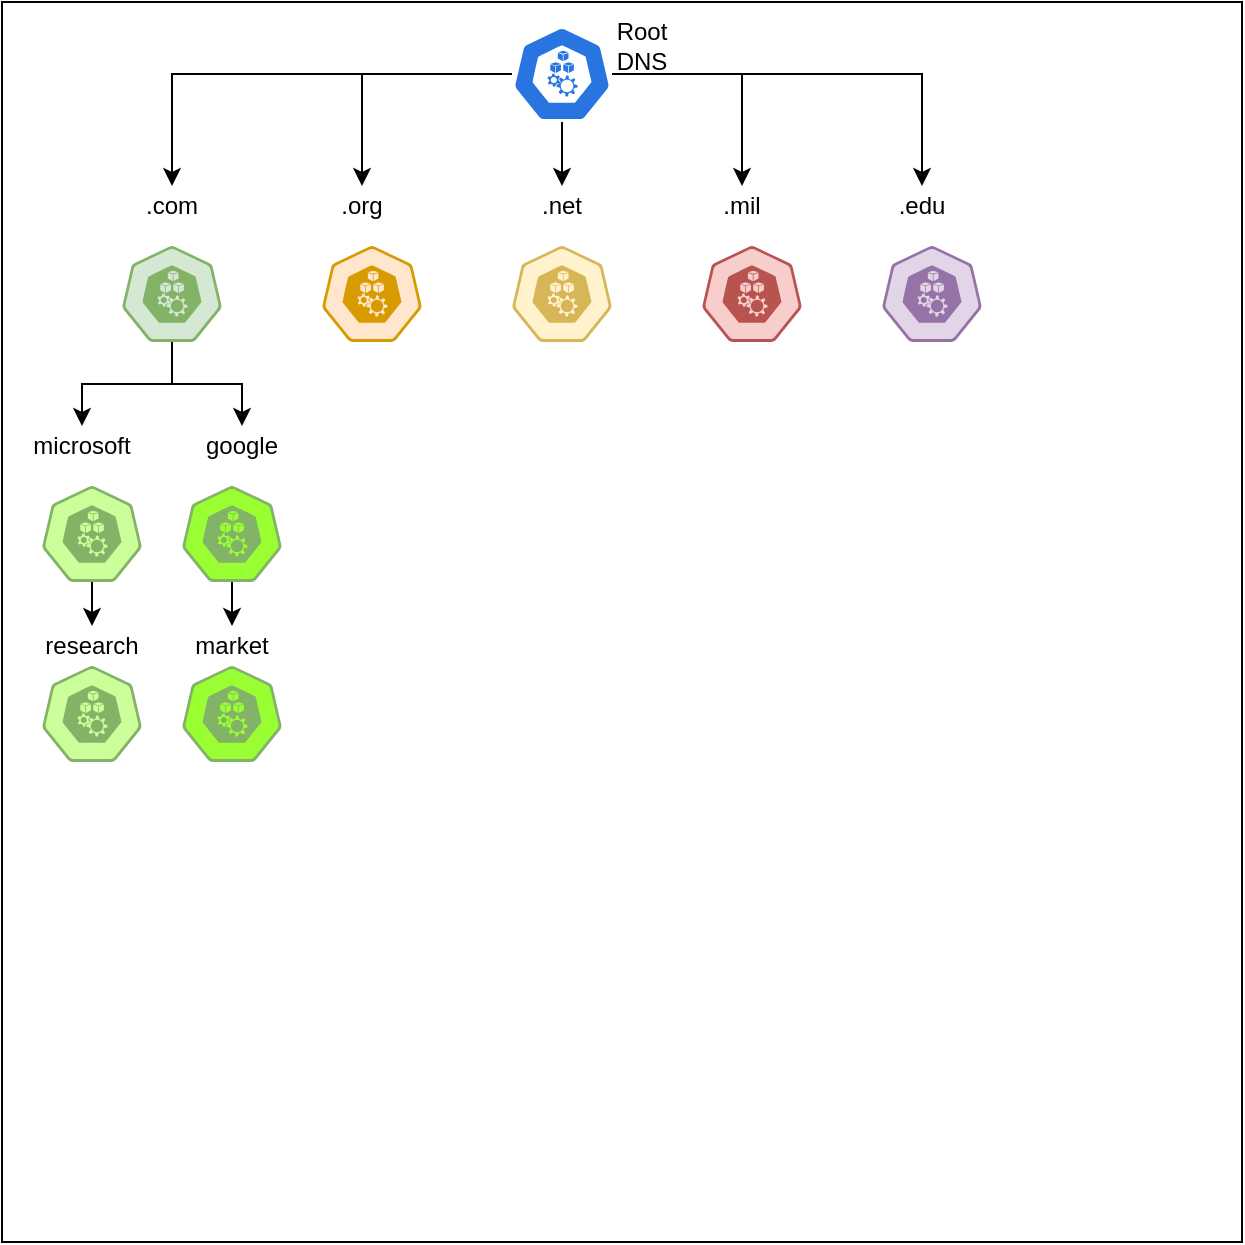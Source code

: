 <mxfile version="13.10.9" type="github" pages="3">
  <diagram id="8cKmaSwK6WJSGoCFpQgA" name="DNS">
    <mxGraphModel dx="856" dy="696" grid="1" gridSize="10" guides="1" tooltips="1" connect="1" arrows="1" fold="1" page="1" pageScale="1" pageWidth="850" pageHeight="1100" math="0" shadow="0">
      <root>
        <mxCell id="0" />
        <mxCell id="1" parent="0" />
        <mxCell id="vyhFpC6wuIIGqqaxlfhH-3" value="" style="whiteSpace=wrap;html=1;aspect=fixed;" parent="1" vertex="1">
          <mxGeometry x="40" y="38" width="620" height="620" as="geometry" />
        </mxCell>
        <mxCell id="vyhFpC6wuIIGqqaxlfhH-19" style="edgeStyle=orthogonalEdgeStyle;rounded=0;orthogonalLoop=1;jettySize=auto;html=1;" parent="1" source="vyhFpC6wuIIGqqaxlfhH-1" target="vyhFpC6wuIIGqqaxlfhH-10" edge="1">
          <mxGeometry relative="1" as="geometry" />
        </mxCell>
        <mxCell id="vyhFpC6wuIIGqqaxlfhH-20" style="edgeStyle=orthogonalEdgeStyle;rounded=0;orthogonalLoop=1;jettySize=auto;html=1;entryX=0.5;entryY=0;entryDx=0;entryDy=0;" parent="1" source="vyhFpC6wuIIGqqaxlfhH-1" target="vyhFpC6wuIIGqqaxlfhH-11" edge="1">
          <mxGeometry relative="1" as="geometry" />
        </mxCell>
        <mxCell id="vyhFpC6wuIIGqqaxlfhH-21" style="edgeStyle=orthogonalEdgeStyle;rounded=0;orthogonalLoop=1;jettySize=auto;html=1;entryX=0.5;entryY=0;entryDx=0;entryDy=0;" parent="1" source="vyhFpC6wuIIGqqaxlfhH-1" target="vyhFpC6wuIIGqqaxlfhH-12" edge="1">
          <mxGeometry relative="1" as="geometry" />
        </mxCell>
        <mxCell id="vyhFpC6wuIIGqqaxlfhH-22" style="edgeStyle=orthogonalEdgeStyle;rounded=0;orthogonalLoop=1;jettySize=auto;html=1;" parent="1" source="vyhFpC6wuIIGqqaxlfhH-1" target="vyhFpC6wuIIGqqaxlfhH-13" edge="1">
          <mxGeometry relative="1" as="geometry" />
        </mxCell>
        <mxCell id="vyhFpC6wuIIGqqaxlfhH-23" style="edgeStyle=orthogonalEdgeStyle;rounded=0;orthogonalLoop=1;jettySize=auto;html=1;entryX=0.5;entryY=0;entryDx=0;entryDy=0;" parent="1" source="vyhFpC6wuIIGqqaxlfhH-1" target="vyhFpC6wuIIGqqaxlfhH-14" edge="1">
          <mxGeometry relative="1" as="geometry" />
        </mxCell>
        <mxCell id="vyhFpC6wuIIGqqaxlfhH-1" value="" style="html=1;dashed=0;whitespace=wrap;fillColor=#2875E2;strokeColor=#ffffff;points=[[0.005,0.63,0],[0.1,0.2,0],[0.9,0.2,0],[0.5,0,0],[0.995,0.63,0],[0.72,0.99,0],[0.5,1,0],[0.28,0.99,0]];shape=mxgraph.kubernetes.icon;prIcon=node" parent="1" vertex="1">
          <mxGeometry x="295" y="50" width="50" height="48" as="geometry" />
        </mxCell>
        <mxCell id="vyhFpC6wuIIGqqaxlfhH-24" style="edgeStyle=orthogonalEdgeStyle;rounded=0;orthogonalLoop=1;jettySize=auto;html=1;entryX=0.5;entryY=0;entryDx=0;entryDy=0;" parent="1" source="vyhFpC6wuIIGqqaxlfhH-2" target="vyhFpC6wuIIGqqaxlfhH-17" edge="1">
          <mxGeometry relative="1" as="geometry" />
        </mxCell>
        <mxCell id="vyhFpC6wuIIGqqaxlfhH-25" style="edgeStyle=orthogonalEdgeStyle;rounded=0;orthogonalLoop=1;jettySize=auto;html=1;entryX=0.5;entryY=0;entryDx=0;entryDy=0;" parent="1" source="vyhFpC6wuIIGqqaxlfhH-2" target="vyhFpC6wuIIGqqaxlfhH-18" edge="1">
          <mxGeometry relative="1" as="geometry" />
        </mxCell>
        <mxCell id="vyhFpC6wuIIGqqaxlfhH-2" value="" style="html=1;dashed=0;whitespace=wrap;fillColor=#d5e8d4;strokeColor=#82b366;points=[[0.005,0.63,0],[0.1,0.2,0],[0.9,0.2,0],[0.5,0,0],[0.995,0.63,0],[0.72,0.99,0],[0.5,1,0],[0.28,0.99,0]];shape=mxgraph.kubernetes.icon;prIcon=node" parent="1" vertex="1">
          <mxGeometry x="100" y="160" width="50" height="48" as="geometry" />
        </mxCell>
        <mxCell id="vyhFpC6wuIIGqqaxlfhH-4" value="" style="html=1;dashed=0;whitespace=wrap;fillColor=#ffe6cc;strokeColor=#d79b00;points=[[0.005,0.63,0],[0.1,0.2,0],[0.9,0.2,0],[0.5,0,0],[0.995,0.63,0],[0.72,0.99,0],[0.5,1,0],[0.28,0.99,0]];shape=mxgraph.kubernetes.icon;prIcon=node" parent="1" vertex="1">
          <mxGeometry x="200" y="160" width="50" height="48" as="geometry" />
        </mxCell>
        <mxCell id="vyhFpC6wuIIGqqaxlfhH-5" value="" style="html=1;dashed=0;whitespace=wrap;fillColor=#fff2cc;strokeColor=#d6b656;points=[[0.005,0.63,0],[0.1,0.2,0],[0.9,0.2,0],[0.5,0,0],[0.995,0.63,0],[0.72,0.99,0],[0.5,1,0],[0.28,0.99,0]];shape=mxgraph.kubernetes.icon;prIcon=node" parent="1" vertex="1">
          <mxGeometry x="250" y="160" width="140" height="48" as="geometry" />
        </mxCell>
        <mxCell id="vyhFpC6wuIIGqqaxlfhH-6" value="" style="html=1;dashed=0;whitespace=wrap;fillColor=#f8cecc;strokeColor=#b85450;points=[[0.005,0.63,0],[0.1,0.2,0],[0.9,0.2,0],[0.5,0,0],[0.995,0.63,0],[0.72,0.99,0],[0.5,1,0],[0.28,0.99,0]];shape=mxgraph.kubernetes.icon;prIcon=node" parent="1" vertex="1">
          <mxGeometry x="390" y="160" width="50" height="48" as="geometry" />
        </mxCell>
        <mxCell id="vyhFpC6wuIIGqqaxlfhH-7" value="" style="html=1;dashed=0;whitespace=wrap;fillColor=#e1d5e7;strokeColor=#9673a6;points=[[0.005,0.63,0],[0.1,0.2,0],[0.9,0.2,0],[0.5,0,0],[0.995,0.63,0],[0.72,0.99,0],[0.5,1,0],[0.28,0.99,0]];shape=mxgraph.kubernetes.icon;prIcon=node" parent="1" vertex="1">
          <mxGeometry x="480" y="160" width="50" height="48" as="geometry" />
        </mxCell>
        <mxCell id="vyhFpC6wuIIGqqaxlfhH-8" value="Root DNS" style="text;html=1;strokeColor=none;fillColor=none;align=center;verticalAlign=middle;whiteSpace=wrap;rounded=0;" parent="1" vertex="1">
          <mxGeometry x="340" y="50" width="40" height="20" as="geometry" />
        </mxCell>
        <mxCell id="vyhFpC6wuIIGqqaxlfhH-10" value=".com" style="text;html=1;strokeColor=none;fillColor=none;align=center;verticalAlign=middle;whiteSpace=wrap;rounded=0;" parent="1" vertex="1">
          <mxGeometry x="95" y="130" width="60" height="20" as="geometry" />
        </mxCell>
        <mxCell id="vyhFpC6wuIIGqqaxlfhH-11" value=".org" style="text;html=1;strokeColor=none;fillColor=none;align=center;verticalAlign=middle;whiteSpace=wrap;rounded=0;" parent="1" vertex="1">
          <mxGeometry x="190" y="130" width="60" height="20" as="geometry" />
        </mxCell>
        <mxCell id="vyhFpC6wuIIGqqaxlfhH-12" value=".net" style="text;html=1;strokeColor=none;fillColor=none;align=center;verticalAlign=middle;whiteSpace=wrap;rounded=0;" parent="1" vertex="1">
          <mxGeometry x="290" y="130" width="60" height="20" as="geometry" />
        </mxCell>
        <mxCell id="vyhFpC6wuIIGqqaxlfhH-13" value=".mil" style="text;html=1;strokeColor=none;fillColor=none;align=center;verticalAlign=middle;whiteSpace=wrap;rounded=0;" parent="1" vertex="1">
          <mxGeometry x="380" y="130" width="60" height="20" as="geometry" />
        </mxCell>
        <mxCell id="vyhFpC6wuIIGqqaxlfhH-14" value=".edu" style="text;html=1;strokeColor=none;fillColor=none;align=center;verticalAlign=middle;whiteSpace=wrap;rounded=0;" parent="1" vertex="1">
          <mxGeometry x="470" y="130" width="60" height="20" as="geometry" />
        </mxCell>
        <mxCell id="vyhFpC6wuIIGqqaxlfhH-31" style="edgeStyle=orthogonalEdgeStyle;rounded=0;orthogonalLoop=1;jettySize=auto;html=1;entryX=0.5;entryY=0;entryDx=0;entryDy=0;" parent="1" source="vyhFpC6wuIIGqqaxlfhH-15" target="vyhFpC6wuIIGqqaxlfhH-28" edge="1">
          <mxGeometry relative="1" as="geometry" />
        </mxCell>
        <mxCell id="vyhFpC6wuIIGqqaxlfhH-15" value="" style="html=1;dashed=0;whitespace=wrap;strokeColor=#82b366;points=[[0.005,0.63,0],[0.1,0.2,0],[0.9,0.2,0],[0.5,0,0],[0.995,0.63,0],[0.72,0.99,0],[0.5,1,0],[0.28,0.99,0]];shape=mxgraph.kubernetes.icon;prIcon=node;fillColor=#CCFF99;" parent="1" vertex="1">
          <mxGeometry x="60" y="280" width="50" height="48" as="geometry" />
        </mxCell>
        <mxCell id="vyhFpC6wuIIGqqaxlfhH-30" style="edgeStyle=orthogonalEdgeStyle;rounded=0;orthogonalLoop=1;jettySize=auto;html=1;entryX=0.5;entryY=0;entryDx=0;entryDy=0;" parent="1" source="vyhFpC6wuIIGqqaxlfhH-16" target="vyhFpC6wuIIGqqaxlfhH-29" edge="1">
          <mxGeometry relative="1" as="geometry" />
        </mxCell>
        <mxCell id="vyhFpC6wuIIGqqaxlfhH-16" value="" style="html=1;dashed=0;whitespace=wrap;strokeColor=#82b366;points=[[0.005,0.63,0],[0.1,0.2,0],[0.9,0.2,0],[0.5,0,0],[0.995,0.63,0],[0.72,0.99,0],[0.5,1,0],[0.28,0.99,0]];shape=mxgraph.kubernetes.icon;prIcon=node;fillColor=#99FF33;" parent="1" vertex="1">
          <mxGeometry x="130" y="280" width="50" height="48" as="geometry" />
        </mxCell>
        <mxCell id="vyhFpC6wuIIGqqaxlfhH-17" value="microsoft" style="text;html=1;strokeColor=none;fillColor=none;align=center;verticalAlign=middle;whiteSpace=wrap;rounded=0;" parent="1" vertex="1">
          <mxGeometry x="50" y="250" width="60" height="20" as="geometry" />
        </mxCell>
        <mxCell id="vyhFpC6wuIIGqqaxlfhH-18" value="google" style="text;html=1;strokeColor=none;fillColor=none;align=center;verticalAlign=middle;whiteSpace=wrap;rounded=0;" parent="1" vertex="1">
          <mxGeometry x="130" y="250" width="60" height="20" as="geometry" />
        </mxCell>
        <mxCell id="vyhFpC6wuIIGqqaxlfhH-26" value="" style="html=1;dashed=0;whitespace=wrap;strokeColor=#82b366;points=[[0.005,0.63,0],[0.1,0.2,0],[0.9,0.2,0],[0.5,0,0],[0.995,0.63,0],[0.72,0.99,0],[0.5,1,0],[0.28,0.99,0]];shape=mxgraph.kubernetes.icon;prIcon=node;fillColor=#CCFF99;" parent="1" vertex="1">
          <mxGeometry x="60" y="370" width="50" height="48" as="geometry" />
        </mxCell>
        <mxCell id="vyhFpC6wuIIGqqaxlfhH-27" value="" style="html=1;dashed=0;whitespace=wrap;strokeColor=#82b366;points=[[0.005,0.63,0],[0.1,0.2,0],[0.9,0.2,0],[0.5,0,0],[0.995,0.63,0],[0.72,0.99,0],[0.5,1,0],[0.28,0.99,0]];shape=mxgraph.kubernetes.icon;prIcon=node;fillColor=#99FF33;" parent="1" vertex="1">
          <mxGeometry x="130" y="370" width="50" height="48" as="geometry" />
        </mxCell>
        <mxCell id="vyhFpC6wuIIGqqaxlfhH-28" value="research" style="text;html=1;strokeColor=none;fillColor=none;align=center;verticalAlign=middle;whiteSpace=wrap;rounded=0;" parent="1" vertex="1">
          <mxGeometry x="55" y="350" width="60" height="20" as="geometry" />
        </mxCell>
        <mxCell id="vyhFpC6wuIIGqqaxlfhH-29" value="market" style="text;html=1;strokeColor=none;fillColor=none;align=center;verticalAlign=middle;whiteSpace=wrap;rounded=0;" parent="1" vertex="1">
          <mxGeometry x="125" y="350" width="60" height="20" as="geometry" />
        </mxCell>
      </root>
    </mxGraphModel>
  </diagram>
  <diagram id="gu2OqhxKISlcIn6oHg1H" name="SMTP">
    <mxGraphModel dx="856" dy="696" grid="1" gridSize="10" guides="1" tooltips="1" connect="1" arrows="1" fold="1" page="1" pageScale="1" pageWidth="850" pageHeight="1100" math="0" shadow="0">
      <root>
        <mxCell id="F-Rk5UZ76wjolmqrEv9l-0" />
        <mxCell id="F-Rk5UZ76wjolmqrEv9l-1" parent="F-Rk5UZ76wjolmqrEv9l-0" />
        <mxCell id="DJ8wnVPchXFF8fXlApjo-0" value="" style="whiteSpace=wrap;html=1;aspect=fixed;" vertex="1" parent="F-Rk5UZ76wjolmqrEv9l-1">
          <mxGeometry x="40" y="38" width="620" height="620" as="geometry" />
        </mxCell>
        <mxCell id="DJ8wnVPchXFF8fXlApjo-42" style="edgeStyle=orthogonalEdgeStyle;rounded=0;orthogonalLoop=1;jettySize=auto;html=1;entryX=0.5;entryY=0;entryDx=0;entryDy=0;entryPerimeter=0;" edge="1" parent="F-Rk5UZ76wjolmqrEv9l-1" source="DJ8wnVPchXFF8fXlApjo-9" target="DJ8wnVPchXFF8fXlApjo-10">
          <mxGeometry relative="1" as="geometry" />
        </mxCell>
        <mxCell id="DJ8wnVPchXFF8fXlApjo-9" value="" style="html=1;dashed=0;whitespace=wrap;fillColor=#d5e8d4;strokeColor=#82b366;points=[[0.005,0.63,0],[0.1,0.2,0],[0.9,0.2,0],[0.5,0,0],[0.995,0.63,0],[0.72,0.99,0],[0.5,1,0],[0.28,0.99,0]];shape=mxgraph.kubernetes.icon;prIcon=node" vertex="1" parent="F-Rk5UZ76wjolmqrEv9l-1">
          <mxGeometry x="100" y="90" width="50" height="48" as="geometry" />
        </mxCell>
        <mxCell id="DJ8wnVPchXFF8fXlApjo-34" style="edgeStyle=orthogonalEdgeStyle;rounded=0;orthogonalLoop=1;jettySize=auto;html=1;entryX=0.06;entryY=0.5;entryDx=0;entryDy=0;entryPerimeter=0;" edge="1" parent="F-Rk5UZ76wjolmqrEv9l-1" source="DJ8wnVPchXFF8fXlApjo-10" target="DJ8wnVPchXFF8fXlApjo-12">
          <mxGeometry relative="1" as="geometry" />
        </mxCell>
        <mxCell id="DJ8wnVPchXFF8fXlApjo-10" value="" style="html=1;dashed=0;whitespace=wrap;fillColor=#ffe6cc;strokeColor=#d79b00;points=[[0.005,0.63,0],[0.1,0.2,0],[0.9,0.2,0],[0.5,0,0],[0.995,0.63,0],[0.72,0.99,0],[0.5,1,0],[0.28,0.99,0]];shape=mxgraph.kubernetes.icon;prIcon=node" vertex="1" parent="F-Rk5UZ76wjolmqrEv9l-1">
          <mxGeometry x="200" y="138" width="50" height="48" as="geometry" />
        </mxCell>
        <mxCell id="DJ8wnVPchXFF8fXlApjo-46" style="edgeStyle=orthogonalEdgeStyle;rounded=0;orthogonalLoop=1;jettySize=auto;html=1;entryX=0.5;entryY=0;entryDx=0;entryDy=0;entryPerimeter=0;" edge="1" parent="F-Rk5UZ76wjolmqrEv9l-1" source="DJ8wnVPchXFF8fXlApjo-11" target="DJ8wnVPchXFF8fXlApjo-40">
          <mxGeometry relative="1" as="geometry" />
        </mxCell>
        <mxCell id="DJ8wnVPchXFF8fXlApjo-11" value="" style="html=1;dashed=0;whitespace=wrap;fillColor=#fff2cc;strokeColor=#d6b656;points=[[0.005,0.63,0],[0.1,0.2,0],[0.9,0.2,0],[0.5,0,0],[0.995,0.63,0],[0.72,0.99,0],[0.5,1,0],[0.28,0.99,0]];shape=mxgraph.kubernetes.icon;prIcon=node" vertex="1" parent="F-Rk5UZ76wjolmqrEv9l-1">
          <mxGeometry x="425" y="90" width="140" height="48" as="geometry" />
        </mxCell>
        <mxCell id="DJ8wnVPchXFF8fXlApjo-35" style="edgeStyle=orthogonalEdgeStyle;rounded=0;orthogonalLoop=1;jettySize=auto;html=1;" edge="1" parent="F-Rk5UZ76wjolmqrEv9l-1" source="DJ8wnVPchXFF8fXlApjo-12" target="DJ8wnVPchXFF8fXlApjo-13">
          <mxGeometry relative="1" as="geometry" />
        </mxCell>
        <mxCell id="DJ8wnVPchXFF8fXlApjo-12" value="" style="html=1;dashed=0;whitespace=wrap;fillColor=#f8cecc;strokeColor=#b85450;points=[[0.005,0.63,0],[0.1,0.2,0],[0.9,0.2,0],[0.5,0,0],[0.995,0.63,0],[0.72,0.99,0],[0.5,1,0],[0.28,0.99,0]];shape=mxgraph.kubernetes.icon;prIcon=node" vertex="1" parent="F-Rk5UZ76wjolmqrEv9l-1">
          <mxGeometry x="290" y="138" width="50" height="48" as="geometry" />
        </mxCell>
        <mxCell id="DJ8wnVPchXFF8fXlApjo-44" style="edgeStyle=orthogonalEdgeStyle;rounded=0;orthogonalLoop=1;jettySize=auto;html=1;exitX=1;exitY=0.479;exitDx=0;exitDy=0;exitPerimeter=0;" edge="1" parent="F-Rk5UZ76wjolmqrEv9l-1" source="DJ8wnVPchXFF8fXlApjo-13" target="DJ8wnVPchXFF8fXlApjo-11">
          <mxGeometry relative="1" as="geometry">
            <Array as="points">
              <mxPoint x="425" y="158" />
              <mxPoint x="495" y="158" />
            </Array>
          </mxGeometry>
        </mxCell>
        <mxCell id="DJ8wnVPchXFF8fXlApjo-13" value="" style="html=1;dashed=0;whitespace=wrap;fillColor=#e1d5e7;strokeColor=#9673a6;points=[[0.005,0.63,0],[0.1,0.2,0],[0.9,0.2,0],[0.5,0,0],[0.995,0.63,0],[0.72,0.99,0],[0.5,1,0],[0.28,0.99,0]];shape=mxgraph.kubernetes.icon;prIcon=node" vertex="1" parent="F-Rk5UZ76wjolmqrEv9l-1">
          <mxGeometry x="375" y="138" width="50" height="48" as="geometry" />
        </mxCell>
        <mxCell id="DJ8wnVPchXFF8fXlApjo-14" value="Sender SMTP" style="text;html=1;strokeColor=none;fillColor=none;align=center;verticalAlign=middle;whiteSpace=wrap;rounded=0;" vertex="1" parent="F-Rk5UZ76wjolmqrEv9l-1">
          <mxGeometry x="90" y="60" width="60" height="20" as="geometry" />
        </mxCell>
        <mxCell id="DJ8wnVPchXFF8fXlApjo-16" value="Intermediate&lt;br&gt;MTA" style="text;html=1;strokeColor=none;fillColor=none;align=center;verticalAlign=middle;whiteSpace=wrap;rounded=0;" vertex="1" parent="F-Rk5UZ76wjolmqrEv9l-1">
          <mxGeometry x="195" y="190" width="60" height="20" as="geometry" />
        </mxCell>
        <mxCell id="DJ8wnVPchXFF8fXlApjo-24" value="Sender" style="text;html=1;strokeColor=none;fillColor=none;align=center;verticalAlign=middle;whiteSpace=wrap;rounded=0;" vertex="1" parent="F-Rk5UZ76wjolmqrEv9l-1">
          <mxGeometry x="94.75" y="291" width="60" height="20" as="geometry" />
        </mxCell>
        <mxCell id="DJ8wnVPchXFF8fXlApjo-25" value="SMTP Relay" style="text;html=1;strokeColor=none;fillColor=none;align=center;verticalAlign=middle;whiteSpace=wrap;rounded=0;" vertex="1" parent="F-Rk5UZ76wjolmqrEv9l-1">
          <mxGeometry x="280" y="90" width="80" height="20" as="geometry" />
        </mxCell>
        <mxCell id="DJ8wnVPchXFF8fXlApjo-31" value="Intermediate&lt;br&gt;MTA" style="text;html=1;strokeColor=none;fillColor=none;align=center;verticalAlign=middle;whiteSpace=wrap;rounded=0;" vertex="1" parent="F-Rk5UZ76wjolmqrEv9l-1">
          <mxGeometry x="280" y="190" width="60" height="20" as="geometry" />
        </mxCell>
        <mxCell id="DJ8wnVPchXFF8fXlApjo-32" value="Intermediate&lt;br&gt;MTA" style="text;html=1;strokeColor=none;fillColor=none;align=center;verticalAlign=middle;whiteSpace=wrap;rounded=0;" vertex="1" parent="F-Rk5UZ76wjolmqrEv9l-1">
          <mxGeometry x="370" y="190" width="60" height="20" as="geometry" />
        </mxCell>
        <mxCell id="DJ8wnVPchXFF8fXlApjo-36" value="Target MTA" style="text;html=1;strokeColor=none;fillColor=none;align=center;verticalAlign=middle;whiteSpace=wrap;rounded=0;" vertex="1" parent="F-Rk5UZ76wjolmqrEv9l-1">
          <mxGeometry x="465" y="50" width="60" height="20" as="geometry" />
        </mxCell>
        <mxCell id="DJ8wnVPchXFF8fXlApjo-38" style="edgeStyle=orthogonalEdgeStyle;rounded=0;orthogonalLoop=1;jettySize=auto;html=1;entryX=0.5;entryY=1;entryDx=0;entryDy=0;entryPerimeter=0;" edge="1" parent="F-Rk5UZ76wjolmqrEv9l-1" source="DJ8wnVPchXFF8fXlApjo-37" target="DJ8wnVPchXFF8fXlApjo-9">
          <mxGeometry relative="1" as="geometry" />
        </mxCell>
        <mxCell id="DJ8wnVPchXFF8fXlApjo-37" value="" style="verticalLabelPosition=bottom;html=1;verticalAlign=top;align=center;strokeColor=none;fillColor=#00BEF2;shape=mxgraph.azure.user;" vertex="1" parent="F-Rk5UZ76wjolmqrEv9l-1">
          <mxGeometry x="101" y="237" width="47.5" height="50" as="geometry" />
        </mxCell>
        <mxCell id="DJ8wnVPchXFF8fXlApjo-39" value="Receiver" style="text;html=1;strokeColor=none;fillColor=none;align=center;verticalAlign=middle;whiteSpace=wrap;rounded=0;" vertex="1" parent="F-Rk5UZ76wjolmqrEv9l-1">
          <mxGeometry x="525" y="279" width="60" height="20" as="geometry" />
        </mxCell>
        <mxCell id="DJ8wnVPchXFF8fXlApjo-40" value="" style="verticalLabelPosition=bottom;html=1;verticalAlign=top;align=center;strokeColor=none;fillColor=#00BEF2;shape=mxgraph.azure.user;" vertex="1" parent="F-Rk5UZ76wjolmqrEv9l-1">
          <mxGeometry x="531.25" y="225" width="47.5" height="50" as="geometry" />
        </mxCell>
      </root>
    </mxGraphModel>
  </diagram>
  <diagram id="PGfhmxX_TcYam_YzPL-u" name="KEM">
    <mxGraphModel dx="856" dy="696" grid="1" gridSize="10" guides="1" tooltips="1" connect="1" arrows="1" fold="1" page="1" pageScale="1" pageWidth="850" pageHeight="1100" math="0" shadow="0">
      <root>
        <mxCell id="j04Xq1D260iyms3aZxP4-0" />
        <mxCell id="j04Xq1D260iyms3aZxP4-1" parent="j04Xq1D260iyms3aZxP4-0" />
        <mxCell id="j04Xq1D260iyms3aZxP4-2" value="" style="whiteSpace=wrap;html=1;aspect=fixed;" vertex="1" parent="j04Xq1D260iyms3aZxP4-1">
          <mxGeometry x="40" y="38" width="620" height="620" as="geometry" />
        </mxCell>
        <mxCell id="j04Xq1D260iyms3aZxP4-3" style="edgeStyle=orthogonalEdgeStyle;rounded=0;orthogonalLoop=1;jettySize=auto;html=1;entryX=0.5;entryY=0;entryDx=0;entryDy=0;entryPerimeter=0;" edge="1" parent="j04Xq1D260iyms3aZxP4-1" source="j04Xq1D260iyms3aZxP4-4" target="j04Xq1D260iyms3aZxP4-6">
          <mxGeometry relative="1" as="geometry" />
        </mxCell>
        <mxCell id="j04Xq1D260iyms3aZxP4-28" style="edgeStyle=orthogonalEdgeStyle;rounded=0;orthogonalLoop=1;jettySize=auto;html=1;" edge="1" parent="j04Xq1D260iyms3aZxP4-1" source="j04Xq1D260iyms3aZxP4-4" target="j04Xq1D260iyms3aZxP4-8">
          <mxGeometry relative="1" as="geometry" />
        </mxCell>
        <mxCell id="j04Xq1D260iyms3aZxP4-4" value="" style="html=1;dashed=0;whitespace=wrap;fillColor=#d5e8d4;strokeColor=#82b366;points=[[0.005,0.63,0],[0.1,0.2,0],[0.9,0.2,0],[0.5,0,0],[0.995,0.63,0],[0.72,0.99,0],[0.5,1,0],[0.28,0.99,0]];shape=mxgraph.kubernetes.icon;prIcon=node" vertex="1" parent="j04Xq1D260iyms3aZxP4-1">
          <mxGeometry x="290" y="70" width="50" height="48" as="geometry" />
        </mxCell>
        <mxCell id="j04Xq1D260iyms3aZxP4-30" style="edgeStyle=orthogonalEdgeStyle;rounded=0;orthogonalLoop=1;jettySize=auto;html=1;entryX=0.5;entryY=0;entryDx=0;entryDy=0;entryPerimeter=0;" edge="1" parent="j04Xq1D260iyms3aZxP4-1" source="j04Xq1D260iyms3aZxP4-6" target="j04Xq1D260iyms3aZxP4-10">
          <mxGeometry relative="1" as="geometry" />
        </mxCell>
        <mxCell id="j04Xq1D260iyms3aZxP4-31" style="edgeStyle=orthogonalEdgeStyle;rounded=0;orthogonalLoop=1;jettySize=auto;html=1;entryX=0.5;entryY=0;entryDx=0;entryDy=0;entryPerimeter=0;" edge="1" parent="j04Xq1D260iyms3aZxP4-1" source="j04Xq1D260iyms3aZxP4-6" target="j04Xq1D260iyms3aZxP4-12">
          <mxGeometry relative="1" as="geometry" />
        </mxCell>
        <mxCell id="j04Xq1D260iyms3aZxP4-6" value="" style="html=1;dashed=0;whitespace=wrap;fillColor=#ffe6cc;strokeColor=#d79b00;points=[[0.005,0.63,0],[0.1,0.2,0],[0.9,0.2,0],[0.5,0,0],[0.995,0.63,0],[0.72,0.99,0],[0.5,1,0],[0.28,0.99,0]];shape=mxgraph.kubernetes.icon;prIcon=node" vertex="1" parent="j04Xq1D260iyms3aZxP4-1">
          <mxGeometry x="160" y="158" width="50" height="48" as="geometry" />
        </mxCell>
        <mxCell id="j04Xq1D260iyms3aZxP4-38" style="edgeStyle=orthogonalEdgeStyle;rounded=0;orthogonalLoop=1;jettySize=auto;html=1;entryX=0.5;entryY=0;entryDx=0;entryDy=0;entryPerimeter=0;" edge="1" parent="j04Xq1D260iyms3aZxP4-1" source="j04Xq1D260iyms3aZxP4-8" target="j04Xq1D260iyms3aZxP4-32">
          <mxGeometry relative="1" as="geometry" />
        </mxCell>
        <mxCell id="j04Xq1D260iyms3aZxP4-39" style="edgeStyle=orthogonalEdgeStyle;rounded=0;orthogonalLoop=1;jettySize=auto;html=1;" edge="1" parent="j04Xq1D260iyms3aZxP4-1" source="j04Xq1D260iyms3aZxP4-8" target="j04Xq1D260iyms3aZxP4-33">
          <mxGeometry relative="1" as="geometry" />
        </mxCell>
        <mxCell id="j04Xq1D260iyms3aZxP4-8" value="" style="html=1;dashed=0;whitespace=wrap;fillColor=#fff2cc;strokeColor=#d6b656;points=[[0.005,0.63,0],[0.1,0.2,0],[0.9,0.2,0],[0.5,0,0],[0.995,0.63,0],[0.72,0.99,0],[0.5,1,0],[0.28,0.99,0]];shape=mxgraph.kubernetes.icon;prIcon=node" vertex="1" parent="j04Xq1D260iyms3aZxP4-1">
          <mxGeometry x="380" y="158" width="140" height="48" as="geometry" />
        </mxCell>
        <mxCell id="j04Xq1D260iyms3aZxP4-10" value="" style="html=1;dashed=0;whitespace=wrap;fillColor=#f8cecc;strokeColor=#b85450;points=[[0.005,0.63,0],[0.1,0.2,0],[0.9,0.2,0],[0.5,0,0],[0.995,0.63,0],[0.72,0.99,0],[0.5,1,0],[0.28,0.99,0]];shape=mxgraph.kubernetes.icon;prIcon=node" vertex="1" parent="j04Xq1D260iyms3aZxP4-1">
          <mxGeometry x="90" y="270" width="50" height="48" as="geometry" />
        </mxCell>
        <mxCell id="j04Xq1D260iyms3aZxP4-42" style="edgeStyle=orthogonalEdgeStyle;rounded=0;orthogonalLoop=1;jettySize=auto;html=1;entryX=0.5;entryY=0;entryDx=0;entryDy=0;entryPerimeter=0;" edge="1" parent="j04Xq1D260iyms3aZxP4-1" source="j04Xq1D260iyms3aZxP4-12" target="j04Xq1D260iyms3aZxP4-40">
          <mxGeometry relative="1" as="geometry" />
        </mxCell>
        <mxCell id="j04Xq1D260iyms3aZxP4-12" value="" style="html=1;dashed=0;whitespace=wrap;fillColor=#e1d5e7;strokeColor=#9673a6;points=[[0.005,0.63,0],[0.1,0.2,0],[0.9,0.2,0],[0.5,0,0],[0.995,0.63,0],[0.72,0.99,0],[0.5,1,0],[0.28,0.99,0]];shape=mxgraph.kubernetes.icon;prIcon=node" vertex="1" parent="j04Xq1D260iyms3aZxP4-1">
          <mxGeometry x="220" y="270" width="50" height="48" as="geometry" />
        </mxCell>
        <mxCell id="j04Xq1D260iyms3aZxP4-13" value="B" style="text;html=1;strokeColor=none;fillColor=none;align=center;verticalAlign=middle;whiteSpace=wrap;rounded=0;" vertex="1" parent="j04Xq1D260iyms3aZxP4-1">
          <mxGeometry x="155" y="210" width="60" height="20" as="geometry" />
        </mxCell>
        <mxCell id="j04Xq1D260iyms3aZxP4-14" value="D" style="text;html=1;strokeColor=none;fillColor=none;align=center;verticalAlign=middle;whiteSpace=wrap;rounded=0;" vertex="1" parent="j04Xq1D260iyms3aZxP4-1">
          <mxGeometry x="85" y="318" width="60" height="20" as="geometry" />
        </mxCell>
        <mxCell id="j04Xq1D260iyms3aZxP4-15" value="E" style="text;html=1;strokeColor=none;fillColor=none;align=center;verticalAlign=middle;whiteSpace=wrap;rounded=0;" vertex="1" parent="j04Xq1D260iyms3aZxP4-1">
          <mxGeometry x="215" y="318" width="60" height="20" as="geometry" />
        </mxCell>
        <mxCell id="j04Xq1D260iyms3aZxP4-16" value="C" style="text;html=1;strokeColor=none;fillColor=none;align=center;verticalAlign=middle;whiteSpace=wrap;rounded=0;" vertex="1" parent="j04Xq1D260iyms3aZxP4-1">
          <mxGeometry x="410" y="210" width="80" height="20" as="geometry" />
        </mxCell>
        <mxCell id="j04Xq1D260iyms3aZxP4-17" value="F" style="text;html=1;strokeColor=none;fillColor=none;align=center;verticalAlign=middle;whiteSpace=wrap;rounded=0;" vertex="1" parent="j04Xq1D260iyms3aZxP4-1">
          <mxGeometry x="360" y="320" width="60" height="20" as="geometry" />
        </mxCell>
        <mxCell id="j04Xq1D260iyms3aZxP4-18" value="G" style="text;html=1;strokeColor=none;fillColor=none;align=center;verticalAlign=middle;whiteSpace=wrap;rounded=0;" vertex="1" parent="j04Xq1D260iyms3aZxP4-1">
          <mxGeometry x="530" y="320" width="60" height="20" as="geometry" />
        </mxCell>
        <mxCell id="j04Xq1D260iyms3aZxP4-19" value="A" style="text;html=1;strokeColor=none;fillColor=none;align=center;verticalAlign=middle;whiteSpace=wrap;rounded=0;" vertex="1" parent="j04Xq1D260iyms3aZxP4-1">
          <mxGeometry x="285" y="120" width="60" height="20" as="geometry" />
        </mxCell>
        <mxCell id="j04Xq1D260iyms3aZxP4-32" value="" style="html=1;dashed=0;whitespace=wrap;strokeColor=#d6b656;points=[[0.005,0.63,0],[0.1,0.2,0],[0.9,0.2,0],[0.5,0,0],[0.995,0.63,0],[0.72,0.99,0],[0.5,1,0],[0.28,0.99,0]];shape=mxgraph.kubernetes.icon;prIcon=node;fillColor=#487878;" vertex="1" parent="j04Xq1D260iyms3aZxP4-1">
          <mxGeometry x="320" y="270" width="140" height="48" as="geometry" />
        </mxCell>
        <mxCell id="j04Xq1D260iyms3aZxP4-33" value="" style="html=1;dashed=0;whitespace=wrap;strokeColor=#d6b656;points=[[0.005,0.63,0],[0.1,0.2,0],[0.9,0.2,0],[0.5,0,0],[0.995,0.63,0],[0.72,0.99,0],[0.5,1,0],[0.28,0.99,0]];shape=mxgraph.kubernetes.icon;prIcon=node;fillColor=#B5739D;" vertex="1" parent="j04Xq1D260iyms3aZxP4-1">
          <mxGeometry x="490" y="270" width="140" height="48" as="geometry" />
        </mxCell>
        <mxCell id="j04Xq1D260iyms3aZxP4-40" value="" style="html=1;dashed=0;whitespace=wrap;strokeColor=#9673a6;points=[[0.005,0.63,0],[0.1,0.2,0],[0.9,0.2,0],[0.5,0,0],[0.995,0.63,0],[0.72,0.99,0],[0.5,1,0],[0.28,0.99,0]];shape=mxgraph.kubernetes.icon;prIcon=node;fillColor=#FF99CC;" vertex="1" parent="j04Xq1D260iyms3aZxP4-1">
          <mxGeometry x="165" y="390" width="50" height="48" as="geometry" />
        </mxCell>
        <mxCell id="j04Xq1D260iyms3aZxP4-41" value="H" style="text;html=1;strokeColor=none;fillColor=none;align=center;verticalAlign=middle;whiteSpace=wrap;rounded=0;" vertex="1" parent="j04Xq1D260iyms3aZxP4-1">
          <mxGeometry x="155" y="438" width="60" height="20" as="geometry" />
        </mxCell>
        <mxCell id="j04Xq1D260iyms3aZxP4-43" value="H has private keys for E, B, and A" style="text;html=1;strokeColor=none;fillColor=none;align=center;verticalAlign=middle;whiteSpace=wrap;rounded=0;" vertex="1" parent="j04Xq1D260iyms3aZxP4-1">
          <mxGeometry x="215" y="396" width="110" height="36" as="geometry" />
        </mxCell>
        <mxCell id="j04Xq1D260iyms3aZxP4-45" value="&lt;font style=&quot;font-size: 18px&quot;&gt;&lt;b&gt;TreeKEM&lt;/b&gt;&lt;/font&gt;" style="text;html=1;strokeColor=none;fillColor=none;align=center;verticalAlign=middle;whiteSpace=wrap;rounded=0;" vertex="1" parent="j04Xq1D260iyms3aZxP4-1">
          <mxGeometry x="370" y="50" width="40" height="20" as="geometry" />
        </mxCell>
        <mxCell id="j04Xq1D260iyms3aZxP4-46" value="G has private keys for C and A" style="text;html=1;strokeColor=none;fillColor=none;align=center;verticalAlign=middle;whiteSpace=wrap;rounded=0;" vertex="1" parent="j04Xq1D260iyms3aZxP4-1">
          <mxGeometry x="505" y="338" width="110" height="36" as="geometry" />
        </mxCell>
      </root>
    </mxGraphModel>
  </diagram>
</mxfile>
